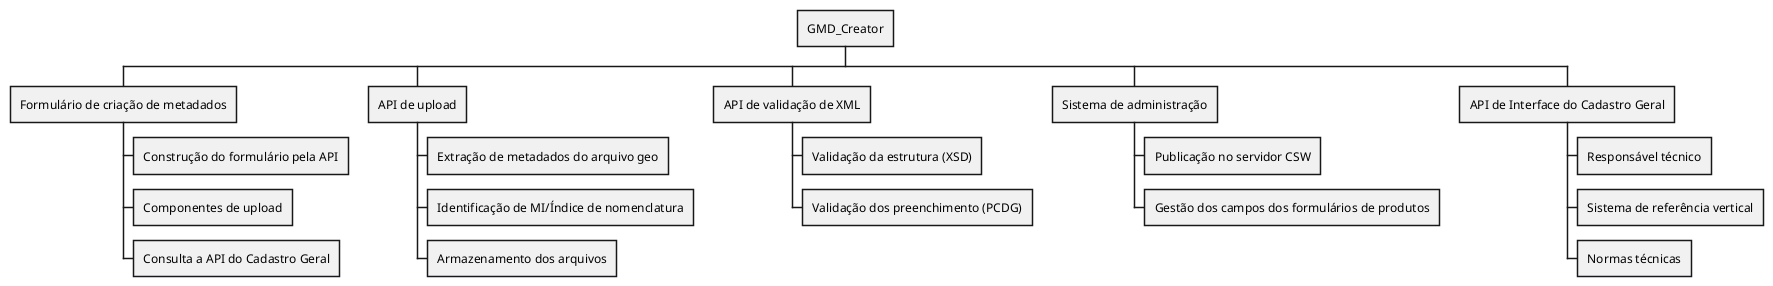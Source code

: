 @startwbs
* GMD_Creator
** Formulário de criação de metadados
*** Construção do formulário pela API
*** Componentes de upload
*** Consulta a API do Cadastro Geral
** API de upload
*** Extração de metadados do arquivo geo
*** Identificação de MI/Índice de nomenclatura
*** Armazenamento dos arquivos
** API de validação de XML
*** Validação da estrutura (XSD)
*** Validação dos preenchimento (PCDG)
** Sistema de administração
*** Publicação no servidor CSW
*** Gestão dos campos dos formulários de produtos
** API de Interface do Cadastro Geral
*** Responsável técnico
*** Sistema de referência vertical
*** Normas técnicas
@endwbs



